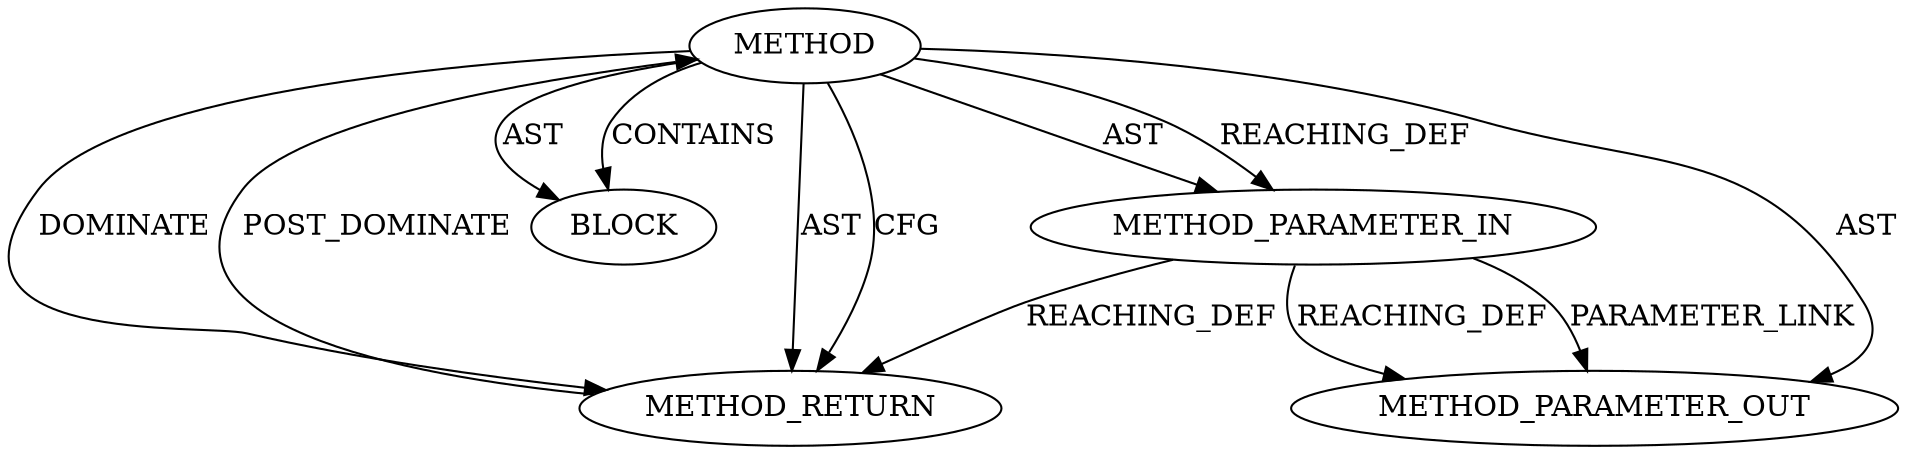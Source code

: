 digraph {
  12298 [label=BLOCK ORDER=1 ARGUMENT_INDEX=1 CODE="<empty>" TYPE_FULL_NAME="ANY"]
  12299 [label=METHOD_RETURN ORDER=2 CODE="RET" TYPE_FULL_NAME="ANY" EVALUATION_STRATEGY="BY_VALUE"]
  12297 [label=METHOD_PARAMETER_IN ORDER=1 CODE="p1" IS_VARIADIC=false TYPE_FULL_NAME="ANY" EVALUATION_STRATEGY="BY_VALUE" INDEX=1 NAME="p1"]
  12296 [label=METHOD AST_PARENT_TYPE="NAMESPACE_BLOCK" AST_PARENT_FULL_NAME="<global>" ORDER=0 CODE="<empty>" FULL_NAME="cpu_to_le32" IS_EXTERNAL=true FILENAME="<empty>" SIGNATURE="" NAME="cpu_to_le32"]
  13370 [label=METHOD_PARAMETER_OUT ORDER=1 CODE="p1" IS_VARIADIC=false TYPE_FULL_NAME="ANY" EVALUATION_STRATEGY="BY_VALUE" INDEX=1 NAME="p1"]
  12297 -> 13370 [label=REACHING_DEF VARIABLE="p1"]
  12296 -> 12298 [label=AST ]
  12297 -> 13370 [label=PARAMETER_LINK ]
  12296 -> 12299 [label=AST ]
  12296 -> 12299 [label=CFG ]
  12296 -> 12297 [label=AST ]
  12296 -> 13370 [label=AST ]
  12296 -> 12297 [label=REACHING_DEF VARIABLE=""]
  12297 -> 12299 [label=REACHING_DEF VARIABLE="p1"]
  12299 -> 12296 [label=POST_DOMINATE ]
  12296 -> 12298 [label=CONTAINS ]
  12296 -> 12299 [label=DOMINATE ]
}
